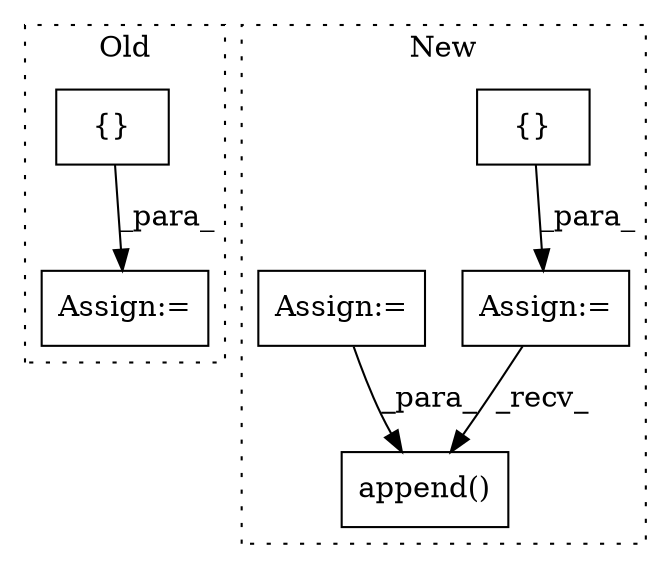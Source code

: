 digraph G {
subgraph cluster0 {
1 [label="{}" a="59" s="10426,10485" l="18,0" shape="box"];
4 [label="Assign:=" a="68" s="10422" l="4" shape="box"];
label = "Old";
style="dotted";
}
subgraph cluster1 {
2 [label="append()" a="75" s="12136,12211" l="31,14" shape="box"];
3 [label="{}" a="59" s="11978,11978" l="2,1" shape="box"];
5 [label="Assign:=" a="68" s="11975" l="3" shape="box"];
6 [label="Assign:=" a="68" s="11773" l="3" shape="box"];
label = "New";
style="dotted";
}
1 -> 4 [label="_para_"];
3 -> 5 [label="_para_"];
5 -> 2 [label="_recv_"];
6 -> 2 [label="_para_"];
}